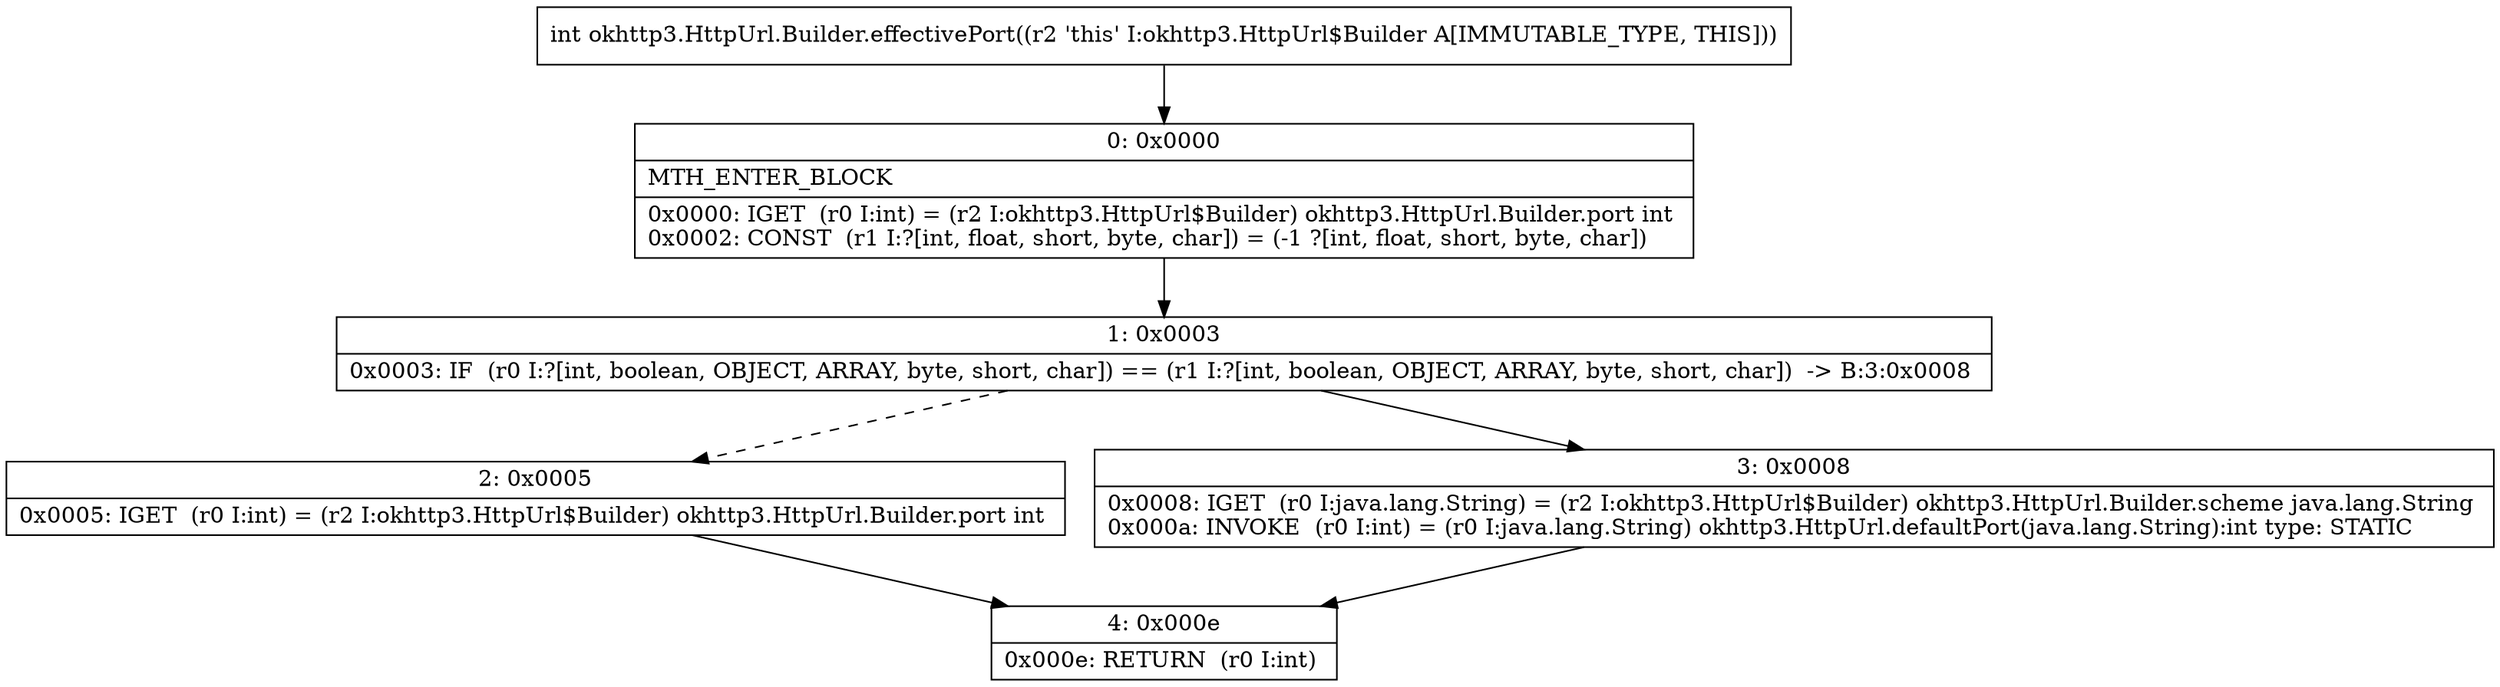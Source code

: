 digraph "CFG forokhttp3.HttpUrl.Builder.effectivePort()I" {
Node_0 [shape=record,label="{0\:\ 0x0000|MTH_ENTER_BLOCK\l|0x0000: IGET  (r0 I:int) = (r2 I:okhttp3.HttpUrl$Builder) okhttp3.HttpUrl.Builder.port int \l0x0002: CONST  (r1 I:?[int, float, short, byte, char]) = (\-1 ?[int, float, short, byte, char]) \l}"];
Node_1 [shape=record,label="{1\:\ 0x0003|0x0003: IF  (r0 I:?[int, boolean, OBJECT, ARRAY, byte, short, char]) == (r1 I:?[int, boolean, OBJECT, ARRAY, byte, short, char])  \-\> B:3:0x0008 \l}"];
Node_2 [shape=record,label="{2\:\ 0x0005|0x0005: IGET  (r0 I:int) = (r2 I:okhttp3.HttpUrl$Builder) okhttp3.HttpUrl.Builder.port int \l}"];
Node_3 [shape=record,label="{3\:\ 0x0008|0x0008: IGET  (r0 I:java.lang.String) = (r2 I:okhttp3.HttpUrl$Builder) okhttp3.HttpUrl.Builder.scheme java.lang.String \l0x000a: INVOKE  (r0 I:int) = (r0 I:java.lang.String) okhttp3.HttpUrl.defaultPort(java.lang.String):int type: STATIC \l}"];
Node_4 [shape=record,label="{4\:\ 0x000e|0x000e: RETURN  (r0 I:int) \l}"];
MethodNode[shape=record,label="{int okhttp3.HttpUrl.Builder.effectivePort((r2 'this' I:okhttp3.HttpUrl$Builder A[IMMUTABLE_TYPE, THIS])) }"];
MethodNode -> Node_0;
Node_0 -> Node_1;
Node_1 -> Node_2[style=dashed];
Node_1 -> Node_3;
Node_2 -> Node_4;
Node_3 -> Node_4;
}

